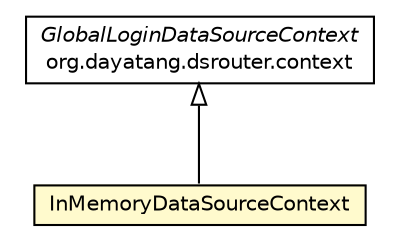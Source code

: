 #!/usr/local/bin/dot
#
# Class diagram 
# Generated by UMLGraph version R5_6_6-8-g8d7759 (http://www.umlgraph.org/)
#

digraph G {
	edge [fontname="Helvetica",fontsize=10,labelfontname="Helvetica",labelfontsize=10];
	node [fontname="Helvetica",fontsize=10,shape=plaintext];
	nodesep=0.25;
	ranksep=0.5;
	// org.dayatang.dsrouter.context.GlobalLoginDataSourceContext
	c358 [label=<<table title="org.dayatang.dsrouter.context.GlobalLoginDataSourceContext" border="0" cellborder="1" cellspacing="0" cellpadding="2" port="p" href="../GlobalLoginDataSourceContext.html">
		<tr><td><table border="0" cellspacing="0" cellpadding="1">
<tr><td align="center" balign="center"><font face="Helvetica-Oblique"> GlobalLoginDataSourceContext </font></td></tr>
<tr><td align="center" balign="center"> org.dayatang.dsrouter.context </td></tr>
		</table></td></tr>
		</table>>, URL="../GlobalLoginDataSourceContext.html", fontname="Helvetica", fontcolor="black", fontsize=10.0];
	// org.dayatang.dsrouter.context.memory.InMemoryDataSourceContext
	c360 [label=<<table title="org.dayatang.dsrouter.context.memory.InMemoryDataSourceContext" border="0" cellborder="1" cellspacing="0" cellpadding="2" port="p" bgcolor="lemonChiffon" href="./InMemoryDataSourceContext.html">
		<tr><td><table border="0" cellspacing="0" cellpadding="1">
<tr><td align="center" balign="center"> InMemoryDataSourceContext </td></tr>
		</table></td></tr>
		</table>>, URL="./InMemoryDataSourceContext.html", fontname="Helvetica", fontcolor="black", fontsize=10.0];
	//org.dayatang.dsrouter.context.memory.InMemoryDataSourceContext extends org.dayatang.dsrouter.context.GlobalLoginDataSourceContext
	c358:p -> c360:p [dir=back,arrowtail=empty];
}


